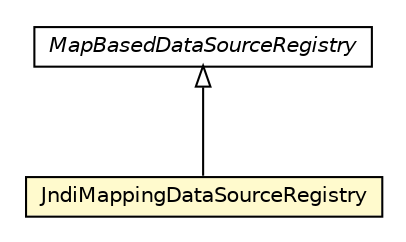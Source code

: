 #!/usr/local/bin/dot
#
# Class diagram 
# Generated by UMLGraph version R5_6_6-8-g8d7759 (http://www.umlgraph.org/)
#

digraph G {
	edge [fontname="Helvetica",fontsize=10,labelfontname="Helvetica",labelfontsize=10];
	node [fontname="Helvetica",fontsize=10,shape=plaintext];
	nodesep=0.25;
	ranksep=0.5;
	// org.dayatang.datasource4saas.dsregistry.MapBasedDataSourceRegistry
	c61951 [label=<<table title="org.dayatang.datasource4saas.dsregistry.MapBasedDataSourceRegistry" border="0" cellborder="1" cellspacing="0" cellpadding="2" port="p" href="./MapBasedDataSourceRegistry.html">
		<tr><td><table border="0" cellspacing="0" cellpadding="1">
<tr><td align="center" balign="center"><font face="Helvetica-Oblique"> MapBasedDataSourceRegistry </font></td></tr>
		</table></td></tr>
		</table>>, URL="./MapBasedDataSourceRegistry.html", fontname="Helvetica", fontcolor="black", fontsize=10.0];
	// org.dayatang.datasource4saas.dsregistry.JndiMappingDataSourceRegistry
	c61952 [label=<<table title="org.dayatang.datasource4saas.dsregistry.JndiMappingDataSourceRegistry" border="0" cellborder="1" cellspacing="0" cellpadding="2" port="p" bgcolor="lemonChiffon" href="./JndiMappingDataSourceRegistry.html">
		<tr><td><table border="0" cellspacing="0" cellpadding="1">
<tr><td align="center" balign="center"> JndiMappingDataSourceRegistry </td></tr>
		</table></td></tr>
		</table>>, URL="./JndiMappingDataSourceRegistry.html", fontname="Helvetica", fontcolor="black", fontsize=10.0];
	//org.dayatang.datasource4saas.dsregistry.JndiMappingDataSourceRegistry extends org.dayatang.datasource4saas.dsregistry.MapBasedDataSourceRegistry
	c61951:p -> c61952:p [dir=back,arrowtail=empty];
}

